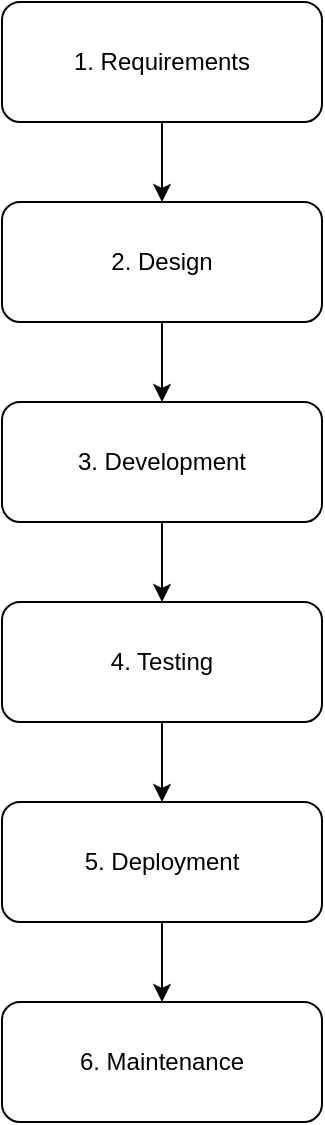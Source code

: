 <mxfile version="28.0.6">
  <diagram name="Bank SDLC" id="1A4mJMFPr4yOzsB6K5qm">
    <mxGraphModel dx="1042" dy="527" grid="1" gridSize="10" guides="1" tooltips="1" connect="1" arrows="1" fold="1" page="1" pageScale="1" pageWidth="827" pageHeight="1169" math="0" shadow="0">
      <root>
        <mxCell id="0" />
        <mxCell id="1" parent="0" />
        <mxCell id="06cgV18oUQfJsAXV6DqH-1" value="1. Requirements" style="rounded=1;whiteSpace=wrap;html=1;" vertex="1" parent="1">
          <mxGeometry x="200" y="40" width="160" height="60" as="geometry" />
        </mxCell>
        <mxCell id="06cgV18oUQfJsAXV6DqH-2" value="2. Design" style="rounded=1;whiteSpace=wrap;html=1;" vertex="1" parent="1">
          <mxGeometry x="200" y="140" width="160" height="60" as="geometry" />
        </mxCell>
        <mxCell id="06cgV18oUQfJsAXV6DqH-3" value="3. Development" style="rounded=1;whiteSpace=wrap;html=1;" vertex="1" parent="1">
          <mxGeometry x="200" y="240" width="160" height="60" as="geometry" />
        </mxCell>
        <mxCell id="06cgV18oUQfJsAXV6DqH-4" value="4. Testing" style="rounded=1;whiteSpace=wrap;html=1;" vertex="1" parent="1">
          <mxGeometry x="200" y="340" width="160" height="60" as="geometry" />
        </mxCell>
        <mxCell id="06cgV18oUQfJsAXV6DqH-5" value="5. Deployment" style="rounded=1;whiteSpace=wrap;html=1;" vertex="1" parent="1">
          <mxGeometry x="200" y="440" width="160" height="60" as="geometry" />
        </mxCell>
        <mxCell id="06cgV18oUQfJsAXV6DqH-6" value="6. Maintenance" style="rounded=1;whiteSpace=wrap;html=1;" vertex="1" parent="1">
          <mxGeometry x="200" y="540" width="160" height="60" as="geometry" />
        </mxCell>
        <mxCell id="06cgV18oUQfJsAXV6DqH-7" style="edgeStyle=none;curved=1;endArrow=classic;html=1;" edge="1" parent="1" source="06cgV18oUQfJsAXV6DqH-1" target="06cgV18oUQfJsAXV6DqH-2">
          <mxGeometry relative="1" as="geometry" />
        </mxCell>
        <mxCell id="06cgV18oUQfJsAXV6DqH-8" style="edgeStyle=none;curved=1;endArrow=classic;html=1;" edge="1" parent="1" source="06cgV18oUQfJsAXV6DqH-2" target="06cgV18oUQfJsAXV6DqH-3">
          <mxGeometry relative="1" as="geometry" />
        </mxCell>
        <mxCell id="06cgV18oUQfJsAXV6DqH-9" style="edgeStyle=none;curved=1;endArrow=classic;html=1;" edge="1" parent="1" source="06cgV18oUQfJsAXV6DqH-3" target="06cgV18oUQfJsAXV6DqH-4">
          <mxGeometry relative="1" as="geometry" />
        </mxCell>
        <mxCell id="06cgV18oUQfJsAXV6DqH-10" style="edgeStyle=none;curved=1;endArrow=classic;html=1;" edge="1" parent="1" source="06cgV18oUQfJsAXV6DqH-4" target="06cgV18oUQfJsAXV6DqH-5">
          <mxGeometry relative="1" as="geometry" />
        </mxCell>
        <mxCell id="06cgV18oUQfJsAXV6DqH-11" style="edgeStyle=none;curved=1;endArrow=classic;html=1;" edge="1" parent="1" source="06cgV18oUQfJsAXV6DqH-5" target="06cgV18oUQfJsAXV6DqH-6">
          <mxGeometry relative="1" as="geometry" />
        </mxCell>
      </root>
    </mxGraphModel>
  </diagram>
</mxfile>
